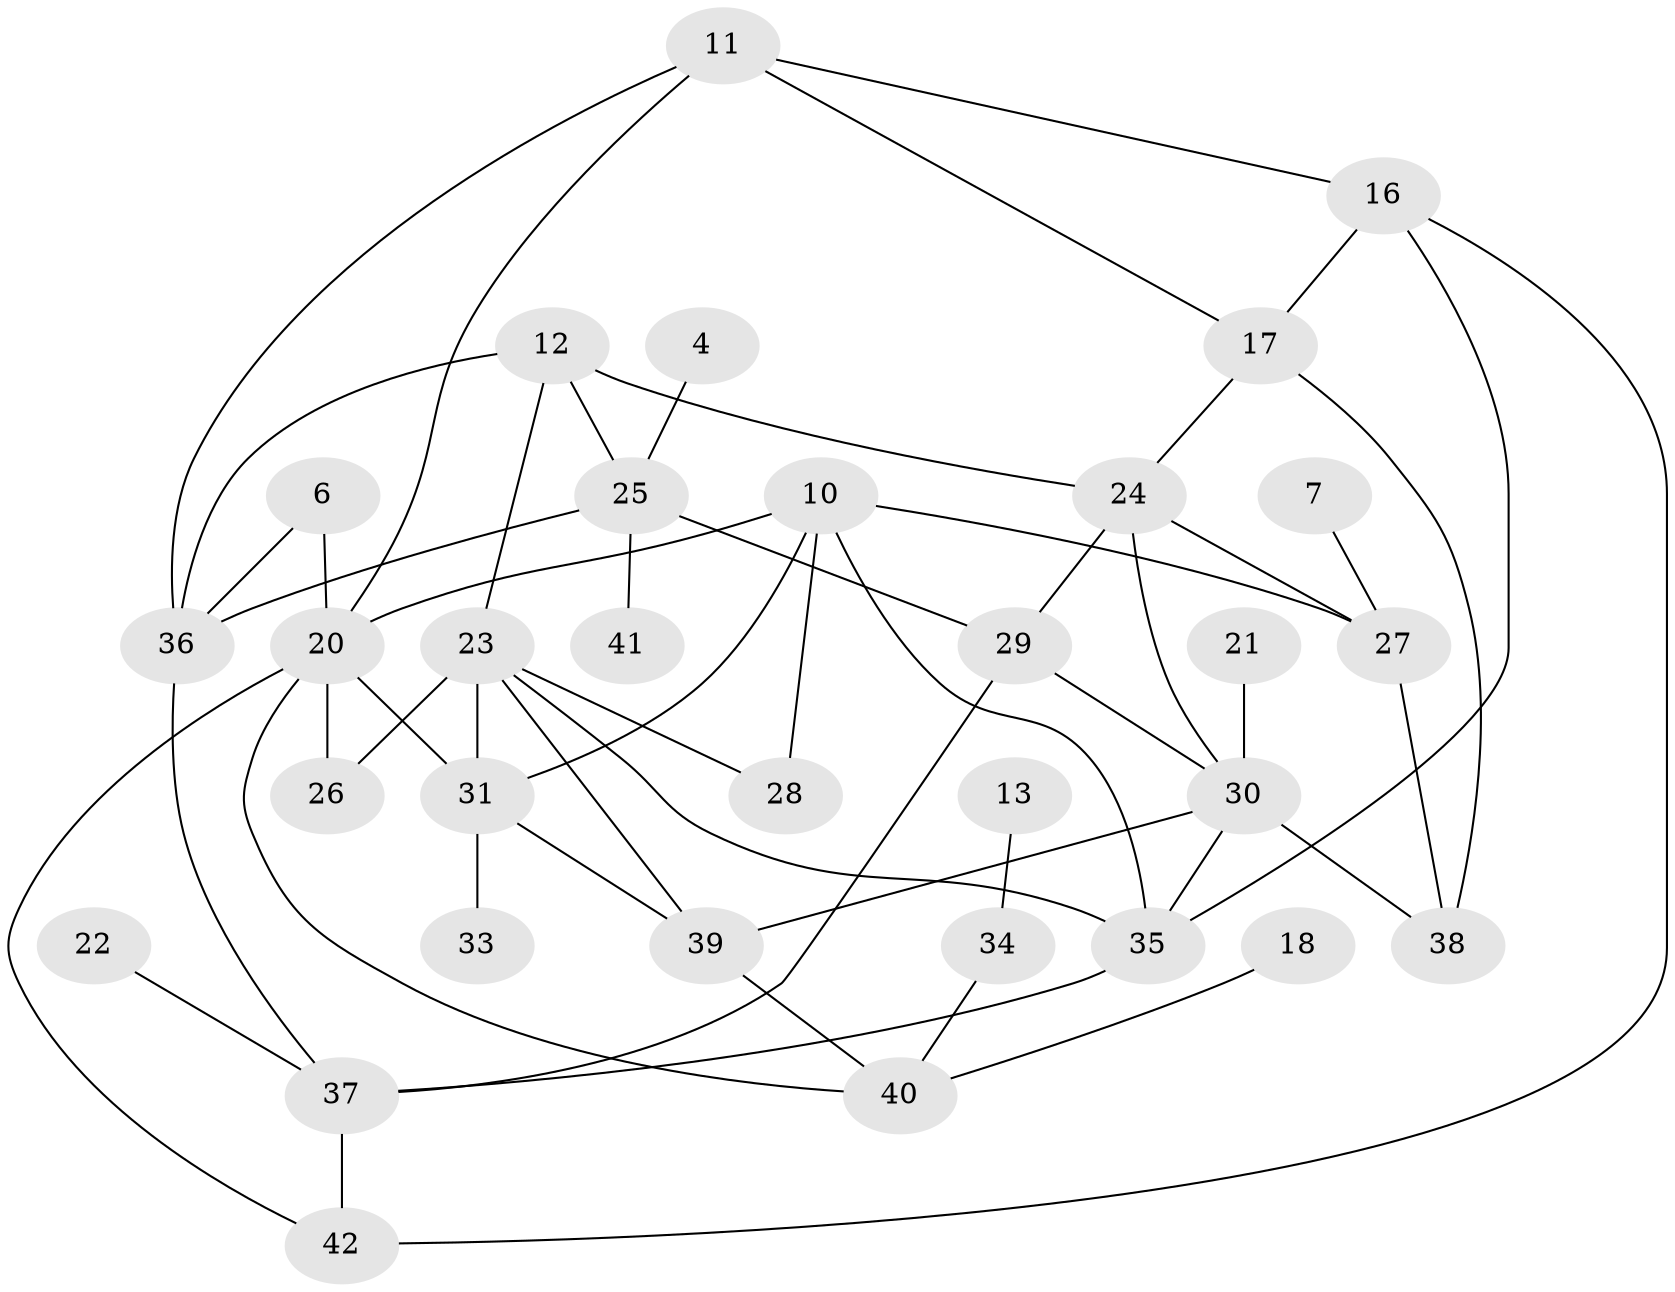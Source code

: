 // original degree distribution, {3: 0.21686746987951808, 2: 0.20481927710843373, 0: 0.0963855421686747, 1: 0.25301204819277107, 4: 0.12048192771084337, 6: 0.024096385542168676, 5: 0.08433734939759036}
// Generated by graph-tools (version 1.1) at 2025/49/03/09/25 03:49:09]
// undirected, 32 vertices, 54 edges
graph export_dot {
graph [start="1"]
  node [color=gray90,style=filled];
  4;
  6;
  7;
  10;
  11;
  12;
  13;
  16;
  17;
  18;
  20;
  21;
  22;
  23;
  24;
  25;
  26;
  27;
  28;
  29;
  30;
  31;
  33;
  34;
  35;
  36;
  37;
  38;
  39;
  40;
  41;
  42;
  4 -- 25 [weight=1.0];
  6 -- 20 [weight=1.0];
  6 -- 36 [weight=1.0];
  7 -- 27 [weight=1.0];
  10 -- 20 [weight=1.0];
  10 -- 27 [weight=1.0];
  10 -- 28 [weight=1.0];
  10 -- 31 [weight=1.0];
  10 -- 35 [weight=1.0];
  11 -- 16 [weight=1.0];
  11 -- 17 [weight=1.0];
  11 -- 20 [weight=1.0];
  11 -- 36 [weight=1.0];
  12 -- 23 [weight=1.0];
  12 -- 24 [weight=1.0];
  12 -- 25 [weight=1.0];
  12 -- 36 [weight=1.0];
  13 -- 34 [weight=1.0];
  16 -- 17 [weight=1.0];
  16 -- 35 [weight=1.0];
  16 -- 42 [weight=1.0];
  17 -- 24 [weight=1.0];
  17 -- 38 [weight=1.0];
  18 -- 40 [weight=1.0];
  20 -- 26 [weight=1.0];
  20 -- 31 [weight=1.0];
  20 -- 40 [weight=1.0];
  20 -- 42 [weight=1.0];
  21 -- 30 [weight=1.0];
  22 -- 37 [weight=1.0];
  23 -- 26 [weight=1.0];
  23 -- 28 [weight=1.0];
  23 -- 31 [weight=1.0];
  23 -- 35 [weight=1.0];
  23 -- 39 [weight=1.0];
  24 -- 27 [weight=1.0];
  24 -- 29 [weight=1.0];
  24 -- 30 [weight=1.0];
  25 -- 29 [weight=1.0];
  25 -- 36 [weight=1.0];
  25 -- 41 [weight=1.0];
  27 -- 38 [weight=1.0];
  29 -- 30 [weight=1.0];
  29 -- 37 [weight=1.0];
  30 -- 35 [weight=1.0];
  30 -- 38 [weight=1.0];
  30 -- 39 [weight=1.0];
  31 -- 33 [weight=1.0];
  31 -- 39 [weight=1.0];
  34 -- 40 [weight=1.0];
  35 -- 37 [weight=1.0];
  36 -- 37 [weight=1.0];
  37 -- 42 [weight=1.0];
  39 -- 40 [weight=1.0];
}
